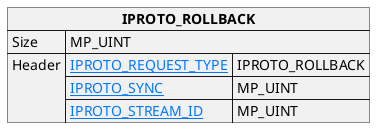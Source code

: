 @startuml

skinparam {
    HyperlinkColor #0077FF
    FontColor #313131
    BorderColor #313131
    BackgroundColor transparent
}

json "**IPROTO_ROLLBACK**" as rollback {
    "Size": "MP_UINT",
    "Header": {
      "[[https://tarantool.io/en/doc/latest/dev_guide/internals/iproto/keys IPROTO_REQUEST_TYPE]]": "IPROTO_ROLLBACK",
      "[[https://tarantool.io/en/doc/latest/dev_guide/internals/iproto/keys IPROTO_SYNC]]": "MP_UINT",
      "[[https://tarantool.io/en/doc/latest/dev_guide/internals/iproto/keys IPROTO_STREAM_ID]]": "MP_UINT"
    }
}

@enduml
